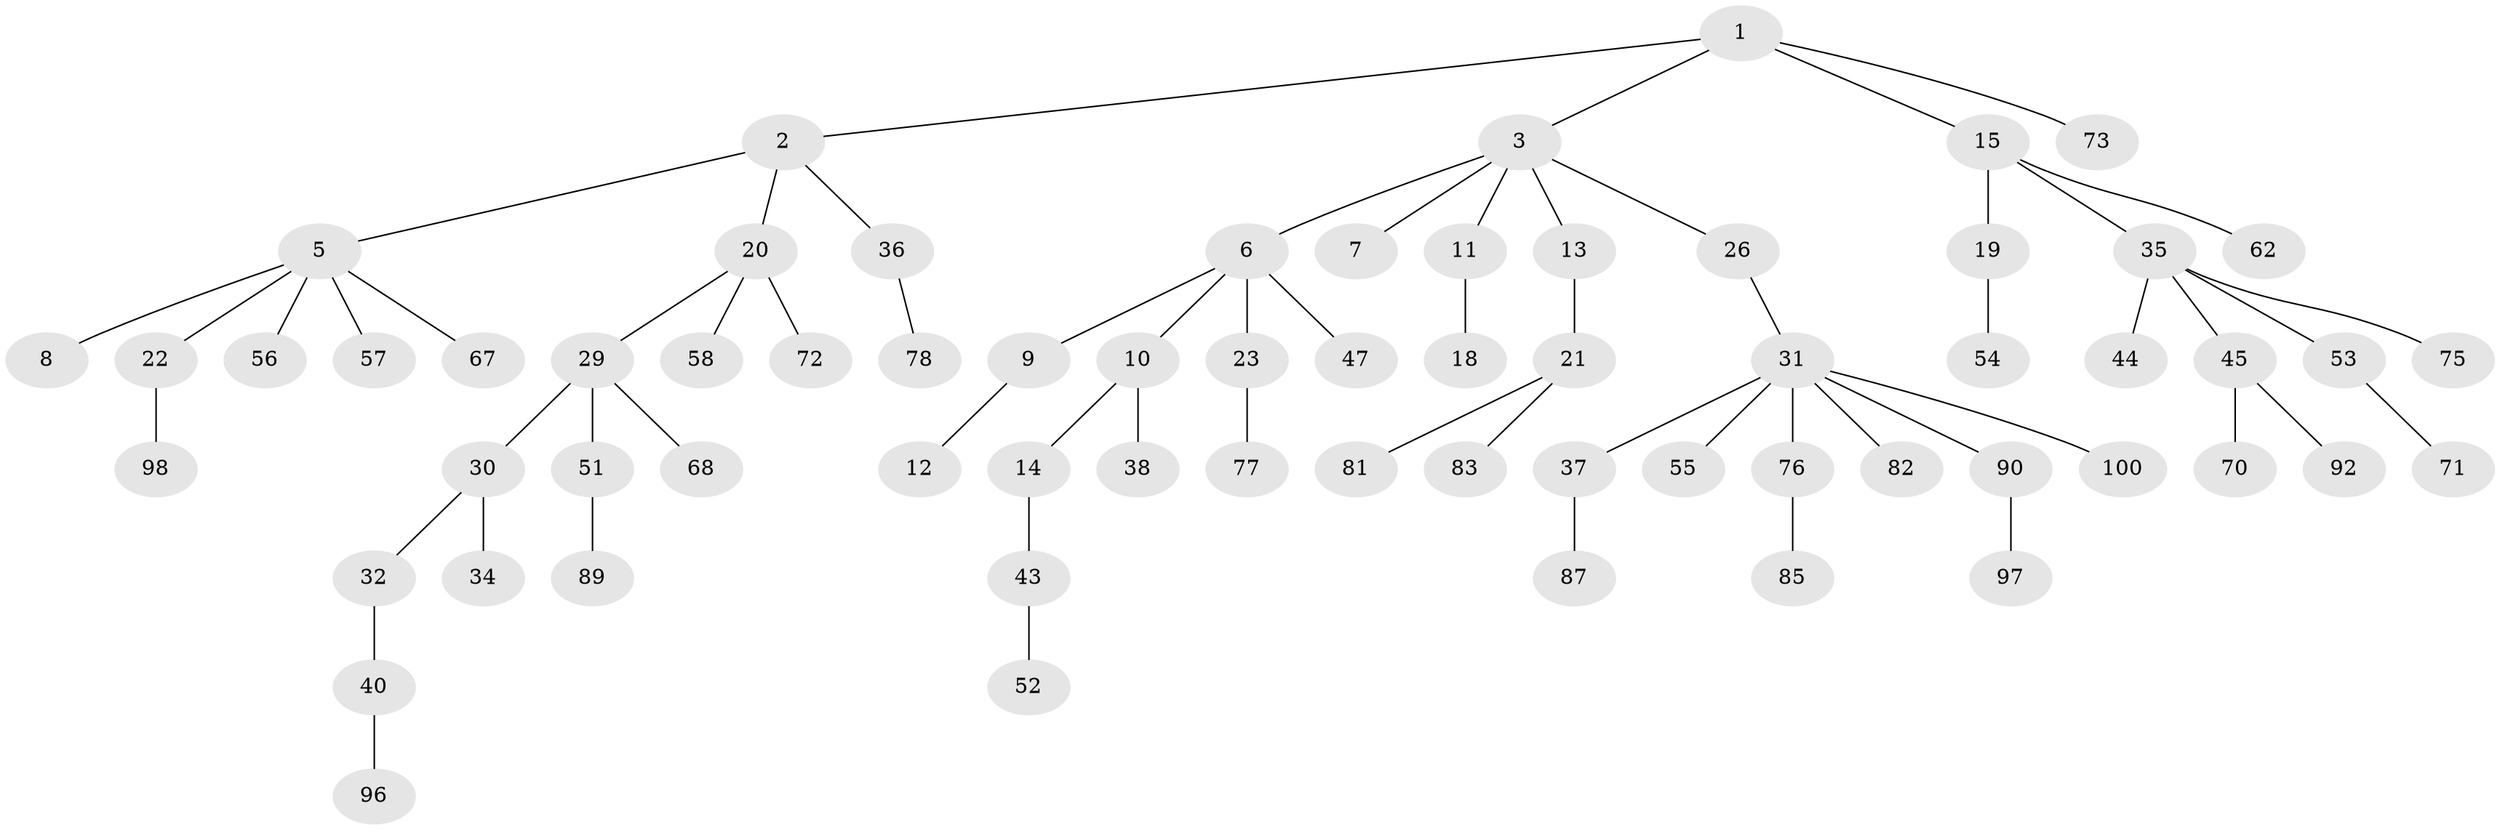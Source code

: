 // original degree distribution, {4: 0.05, 7: 0.01, 2: 0.26, 5: 0.04, 1: 0.48, 3: 0.15, 6: 0.01}
// Generated by graph-tools (version 1.1) at 2025/11/02/21/25 10:11:10]
// undirected, 66 vertices, 65 edges
graph export_dot {
graph [start="1"]
  node [color=gray90,style=filled];
  1 [super="+4"];
  2 [super="+16"];
  3 [super="+25"];
  5 [super="+39"];
  6 [super="+27"];
  7;
  8;
  9;
  10;
  11;
  12 [super="+69"];
  13 [super="+17"];
  14 [super="+24"];
  15 [super="+94"];
  18;
  19 [super="+46"];
  20 [super="+49"];
  21 [super="+50"];
  22 [super="+41"];
  23 [super="+28"];
  26;
  29 [super="+63"];
  30;
  31 [super="+33"];
  32 [super="+74"];
  34;
  35 [super="+64"];
  36 [super="+48"];
  37 [super="+42"];
  38 [super="+80"];
  40;
  43;
  44 [super="+79"];
  45 [super="+61"];
  47;
  51 [super="+65"];
  52;
  53 [super="+59"];
  54 [super="+95"];
  55 [super="+60"];
  56;
  57;
  58 [super="+84"];
  62 [super="+66"];
  67;
  68;
  70;
  71 [super="+88"];
  72;
  73;
  75 [super="+99"];
  76 [super="+91"];
  77;
  78;
  81;
  82;
  83;
  85 [super="+86"];
  87;
  89;
  90 [super="+93"];
  92;
  96;
  97;
  98;
  100;
  1 -- 2;
  1 -- 3;
  1 -- 15;
  1 -- 73;
  2 -- 5;
  2 -- 20;
  2 -- 36;
  3 -- 6;
  3 -- 7;
  3 -- 11;
  3 -- 13;
  3 -- 26;
  5 -- 8;
  5 -- 22;
  5 -- 56;
  5 -- 57;
  5 -- 67;
  6 -- 9;
  6 -- 10;
  6 -- 23;
  6 -- 47;
  9 -- 12;
  10 -- 14;
  10 -- 38;
  11 -- 18;
  13 -- 21;
  14 -- 43;
  15 -- 19;
  15 -- 35;
  15 -- 62;
  19 -- 54;
  20 -- 29;
  20 -- 72;
  20 -- 58;
  21 -- 81;
  21 -- 83;
  22 -- 98;
  23 -- 77;
  26 -- 31;
  29 -- 30;
  29 -- 51;
  29 -- 68;
  30 -- 32;
  30 -- 34;
  31 -- 55;
  31 -- 76;
  31 -- 82;
  31 -- 90;
  31 -- 100;
  31 -- 37;
  32 -- 40;
  35 -- 44;
  35 -- 45;
  35 -- 53;
  35 -- 75;
  36 -- 78;
  37 -- 87;
  40 -- 96;
  43 -- 52;
  45 -- 70;
  45 -- 92;
  51 -- 89;
  53 -- 71;
  76 -- 85;
  90 -- 97;
}
